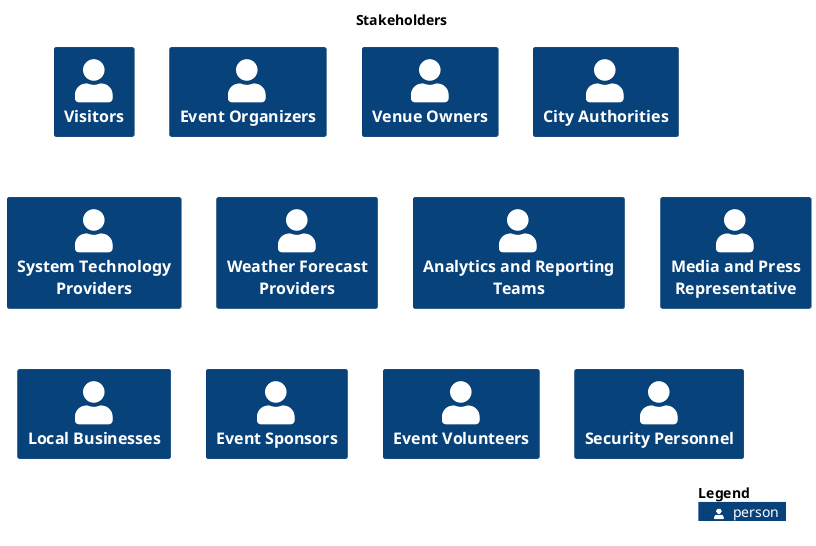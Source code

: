 

@startuml Stakeholders
set separator none
title Stakeholders

top to bottom direction

!include <C4/C4>
!include <C4/C4_Context>

Person(Visitors, "Visitors ", $descr="", $tags="dfgdfdfgd", $link="")
Person(EventOrganizers, "Event Organizers", $descr="", $tags="", $link="")
Person(VenueOwners, "Venue Owners", $descr="", $tags="", $link="")
Person(CityAuthorities, "City Authorities", $descr="", $tags="", $link="")

Person(TechnologyProviders, "System Technology Providers", $descr="", $tags="", $link="")
Person(WeatherForecastProviders, "Weather Forecast Providers", $descr="", $tags="", $link="")
Person(AnalyticsandReportingTeams, "Analytics and Reporting Teams", $descr="", $tags="", $link="")
Person(MediaandPress, "Media and Press Representative", $descr="", $tags="", $link="")

Person(LocalBusinesses, "Local Businesses", $descr="", $tags="", $link="")
Person(EventSponsors, "Event Sponsors", $descr="", $tags="", $link="")
Person(EventVolunteers, "Event Volunteers", $descr="", $tags="", $link="")
Person(SecurityPersonnel, "Security Personnel", $descr="", $tags="", $link="")

SHOW_LEGEND(true)
@enduml

